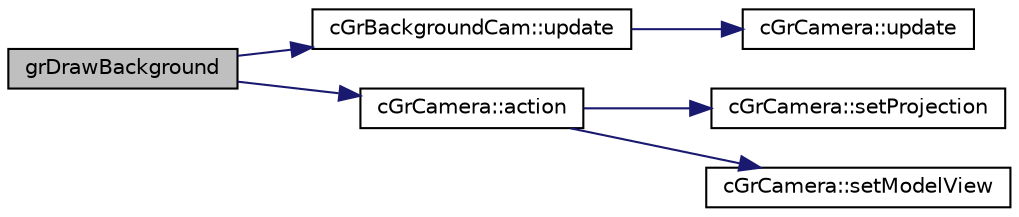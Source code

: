digraph "grDrawBackground"
{
  edge [fontname="Helvetica",fontsize="10",labelfontname="Helvetica",labelfontsize="10"];
  node [fontname="Helvetica",fontsize="10",shape=record];
  rankdir="LR";
  Node1 [label="grDrawBackground",height=0.2,width=0.4,color="black", fillcolor="grey75", style="filled", fontcolor="black"];
  Node1 -> Node2 [color="midnightblue",fontsize="10",style="solid",fontname="Helvetica"];
  Node2 [label="cGrBackgroundCam::update",height=0.2,width=0.4,color="black", fillcolor="white", style="filled",URL="$classc_gr_background_cam.html#aff4217e48aa526ba998d9520cf330215"];
  Node2 -> Node3 [color="midnightblue",fontsize="10",style="solid",fontname="Helvetica"];
  Node3 [label="cGrCamera::update",height=0.2,width=0.4,color="black", fillcolor="white", style="filled",URL="$classc_gr_camera.html#aec7fce09650f5b3f65a4974f7414ee97"];
  Node1 -> Node4 [color="midnightblue",fontsize="10",style="solid",fontname="Helvetica"];
  Node4 [label="cGrCamera::action",height=0.2,width=0.4,color="black", fillcolor="white", style="filled",URL="$classc_gr_camera.html#a16f20a8a96b32600acbd931b1426e4c8"];
  Node4 -> Node5 [color="midnightblue",fontsize="10",style="solid",fontname="Helvetica"];
  Node5 [label="cGrCamera::setProjection",height=0.2,width=0.4,color="black", fillcolor="white", style="filled",URL="$classc_gr_camera.html#a1a9421956cfd8de7a0766016af71145d"];
  Node4 -> Node6 [color="midnightblue",fontsize="10",style="solid",fontname="Helvetica"];
  Node6 [label="cGrCamera::setModelView",height=0.2,width=0.4,color="black", fillcolor="white", style="filled",URL="$classc_gr_camera.html#a80bc5bc9119331cdd2925857fdb1ad92"];
}
